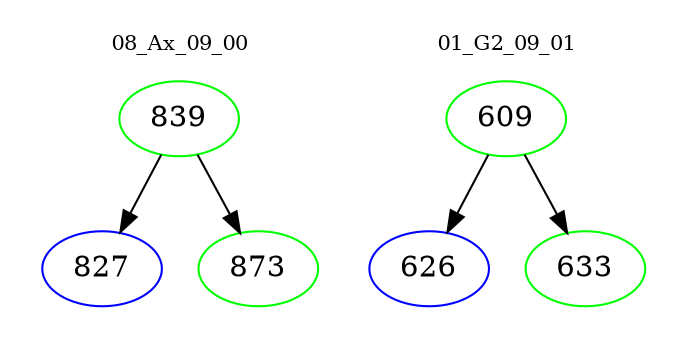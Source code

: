 digraph{
subgraph cluster_0 {
color = white
label = "08_Ax_09_00";
fontsize=10;
T0_839 [label="839", color="green"]
T0_839 -> T0_827 [color="black"]
T0_827 [label="827", color="blue"]
T0_839 -> T0_873 [color="black"]
T0_873 [label="873", color="green"]
}
subgraph cluster_1 {
color = white
label = "01_G2_09_01";
fontsize=10;
T1_609 [label="609", color="green"]
T1_609 -> T1_626 [color="black"]
T1_626 [label="626", color="blue"]
T1_609 -> T1_633 [color="black"]
T1_633 [label="633", color="green"]
}
}
